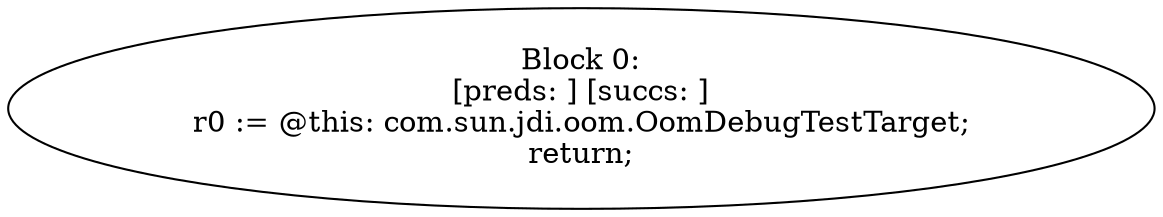 digraph "unitGraph" {
    "Block 0:
[preds: ] [succs: ]
r0 := @this: com.sun.jdi.oom.OomDebugTestTarget;
return;
"
}
